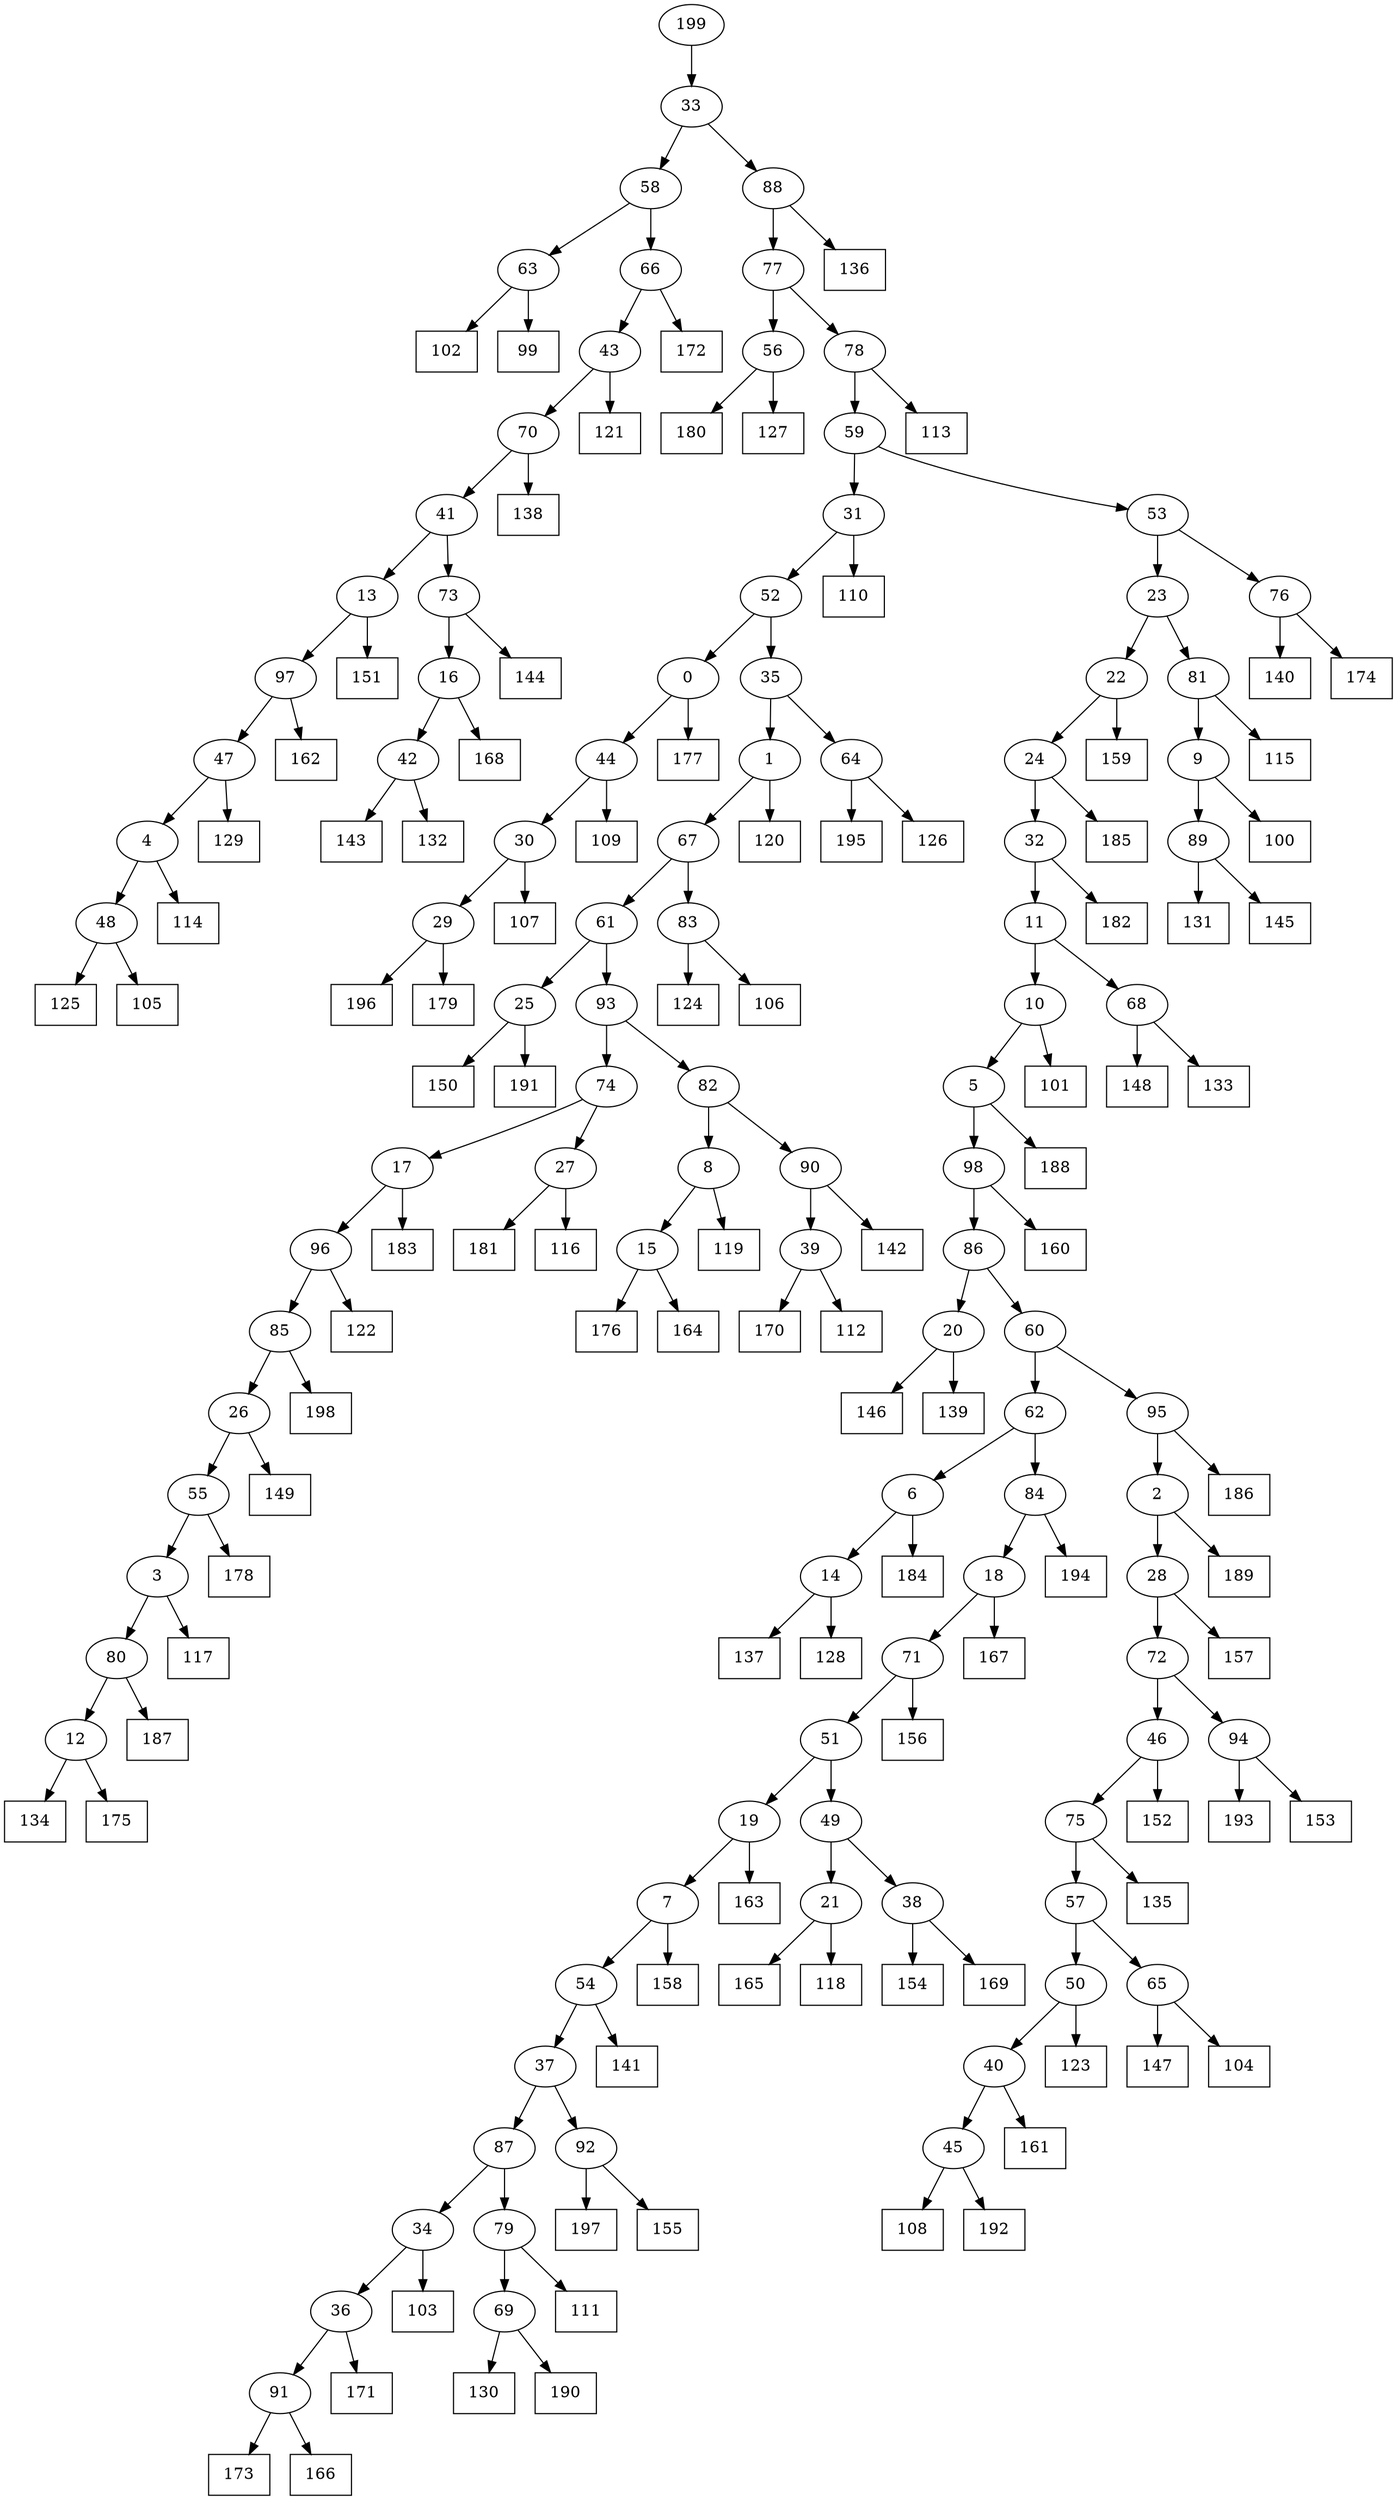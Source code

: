 digraph G {
0[label="0"];
1[label="1"];
2[label="2"];
3[label="3"];
4[label="4"];
5[label="5"];
6[label="6"];
7[label="7"];
8[label="8"];
9[label="9"];
10[label="10"];
11[label="11"];
12[label="12"];
13[label="13"];
14[label="14"];
15[label="15"];
16[label="16"];
17[label="17"];
18[label="18"];
19[label="19"];
20[label="20"];
21[label="21"];
22[label="22"];
23[label="23"];
24[label="24"];
25[label="25"];
26[label="26"];
27[label="27"];
28[label="28"];
29[label="29"];
30[label="30"];
31[label="31"];
32[label="32"];
33[label="33"];
34[label="34"];
35[label="35"];
36[label="36"];
37[label="37"];
38[label="38"];
39[label="39"];
40[label="40"];
41[label="41"];
42[label="42"];
43[label="43"];
44[label="44"];
45[label="45"];
46[label="46"];
47[label="47"];
48[label="48"];
49[label="49"];
50[label="50"];
51[label="51"];
52[label="52"];
53[label="53"];
54[label="54"];
55[label="55"];
56[label="56"];
57[label="57"];
58[label="58"];
59[label="59"];
60[label="60"];
61[label="61"];
62[label="62"];
63[label="63"];
64[label="64"];
65[label="65"];
66[label="66"];
67[label="67"];
68[label="68"];
69[label="69"];
70[label="70"];
71[label="71"];
72[label="72"];
73[label="73"];
74[label="74"];
75[label="75"];
76[label="76"];
77[label="77"];
78[label="78"];
79[label="79"];
80[label="80"];
81[label="81"];
82[label="82"];
83[label="83"];
84[label="84"];
85[label="85"];
86[label="86"];
87[label="87"];
88[label="88"];
89[label="89"];
90[label="90"];
91[label="91"];
92[label="92"];
93[label="93"];
94[label="94"];
95[label="95"];
96[label="96"];
97[label="97"];
98[label="98"];
99[shape=box,label="137"];
100[shape=box,label="136"];
101[shape=box,label="148"];
102[shape=box,label="134"];
103[shape=box,label="189"];
104[shape=box,label="121"];
105[shape=box,label="160"];
106[shape=box,label="158"];
107[shape=box,label="187"];
108[shape=box,label="130"];
109[shape=box,label="102"];
110[shape=box,label="170"];
111[shape=box,label="197"];
112[shape=box,label="138"];
113[shape=box,label="193"];
114[shape=box,label="165"];
115[shape=box,label="163"];
116[shape=box,label="111"];
117[shape=box,label="141"];
118[shape=box,label="140"];
119[shape=box,label="149"];
120[shape=box,label="168"];
121[shape=box,label="123"];
122[shape=box,label="117"];
123[shape=box,label="157"];
124[shape=box,label="107"];
125[shape=box,label="150"];
126[shape=box,label="133"];
127[shape=box,label="161"];
128[shape=box,label="194"];
129[shape=box,label="131"];
130[shape=box,label="185"];
131[shape=box,label="195"];
132[shape=box,label="186"];
133[shape=box,label="115"];
134[shape=box,label="174"];
135[shape=box,label="126"];
136[shape=box,label="144"];
137[shape=box,label="181"];
138[shape=box,label="143"];
139[shape=box,label="118"];
140[shape=box,label="99"];
141[shape=box,label="182"];
142[shape=box,label="146"];
143[shape=box,label="103"];
144[shape=box,label="190"];
145[shape=box,label="139"];
146[shape=box,label="101"];
147[shape=box,label="124"];
148[shape=box,label="178"];
149[shape=box,label="147"];
150[shape=box,label="188"];
151[shape=box,label="113"];
152[shape=box,label="108"];
153[shape=box,label="154"];
154[shape=box,label="125"];
155[shape=box,label="156"];
156[shape=box,label="120"];
157[shape=box,label="135"];
158[shape=box,label="119"];
159[shape=box,label="142"];
160[shape=box,label="114"];
161[shape=box,label="180"];
162[shape=box,label="152"];
163[shape=box,label="175"];
164[shape=box,label="184"];
165[shape=box,label="176"];
166[shape=box,label="164"];
167[shape=box,label="104"];
168[shape=box,label="173"];
169[shape=box,label="191"];
170[shape=box,label="122"];
171[shape=box,label="151"];
172[shape=box,label="112"];
173[shape=box,label="110"];
174[shape=box,label="100"];
175[shape=box,label="128"];
176[shape=box,label="177"];
177[shape=box,label="196"];
178[shape=box,label="192"];
179[shape=box,label="159"];
180[shape=box,label="172"];
181[shape=box,label="169"];
182[shape=box,label="106"];
183[shape=box,label="127"];
184[shape=box,label="179"];
185[shape=box,label="129"];
186[shape=box,label="116"];
187[shape=box,label="109"];
188[shape=box,label="198"];
189[shape=box,label="145"];
190[shape=box,label="183"];
191[shape=box,label="132"];
192[shape=box,label="167"];
193[shape=box,label="166"];
194[shape=box,label="105"];
195[shape=box,label="153"];
196[shape=box,label="155"];
197[shape=box,label="162"];
198[shape=box,label="171"];
199[label="199"];
10->146 ;
8->158 ;
92->196 ;
27->186 ;
91->168 ;
38->181 ;
47->185 ;
12->163 ;
97->197 ;
53->23 ;
4->160 ;
1->156 ;
16->120 ;
83->182 ;
82->8 ;
44->187 ;
14->99 ;
3->122 ;
12->102 ;
69->108 ;
55->3 ;
80->107 ;
30->124 ;
45->178 ;
42->191 ;
27->137 ;
48->194 ;
83->147 ;
98->105 ;
93->74 ;
85->188 ;
39->110 ;
98->86 ;
19->7 ;
63->140 ;
75->157 ;
61->93 ;
47->4 ;
25->125 ;
71->155 ;
2->103 ;
78->151 ;
86->60 ;
7->54 ;
54->117 ;
94->195 ;
17->96 ;
29->184 ;
64->131 ;
60->62 ;
62->84 ;
5->98 ;
9->174 ;
65->149 ;
84->18 ;
92->111 ;
34->36 ;
96->170 ;
31->52 ;
63->109 ;
18->192 ;
81->133 ;
6->164 ;
199->33 ;
0->44 ;
28->72 ;
41->73 ;
73->136 ;
13->171 ;
16->42 ;
90->39 ;
32->11 ;
72->94 ;
94->113 ;
65->167 ;
36->198 ;
11->10 ;
5->150 ;
10->5 ;
11->68 ;
68->126 ;
97->47 ;
32->141 ;
7->106 ;
0->176 ;
26->119 ;
58->63 ;
84->128 ;
34->143 ;
88->77 ;
9->89 ;
89->189 ;
66->180 ;
77->56 ;
56->161 ;
74->27 ;
15->166 ;
52->35 ;
35->64 ;
72->46 ;
33->58 ;
76->134 ;
36->91 ;
49->38 ;
38->153 ;
71->51 ;
51->49 ;
85->26 ;
37->87 ;
87->34 ;
40->45 ;
45->152 ;
57->65 ;
93->82 ;
54->37 ;
37->92 ;
20->145 ;
58->66 ;
59->31 ;
31->173 ;
46->162 ;
13->97 ;
68->101 ;
60->95 ;
3->80 ;
80->12 ;
42->138 ;
23->22 ;
22->179 ;
21->139 ;
29->177 ;
4->48 ;
46->75 ;
86->20 ;
20->142 ;
48->154 ;
67->61 ;
24->130 ;
89->129 ;
79->116 ;
33->88 ;
77->78 ;
43->104 ;
70->41 ;
67->83 ;
69->144 ;
76->118 ;
26->55 ;
55->148 ;
96->85 ;
50->40 ;
8->15 ;
15->165 ;
95->132 ;
41->13 ;
62->6 ;
51->19 ;
19->115 ;
70->112 ;
74->17 ;
17->190 ;
56->183 ;
35->1 ;
1->67 ;
52->0 ;
95->2 ;
50->121 ;
6->14 ;
14->175 ;
22->24 ;
24->32 ;
23->81 ;
81->9 ;
40->127 ;
49->21 ;
21->114 ;
88->100 ;
82->90 ;
90->159 ;
64->135 ;
59->53 ;
53->76 ;
91->193 ;
61->25 ;
25->169 ;
73->16 ;
75->57 ;
39->172 ;
66->43 ;
43->70 ;
57->50 ;
87->79 ;
79->69 ;
78->59 ;
2->28 ;
28->123 ;
18->71 ;
44->30 ;
30->29 ;
}
